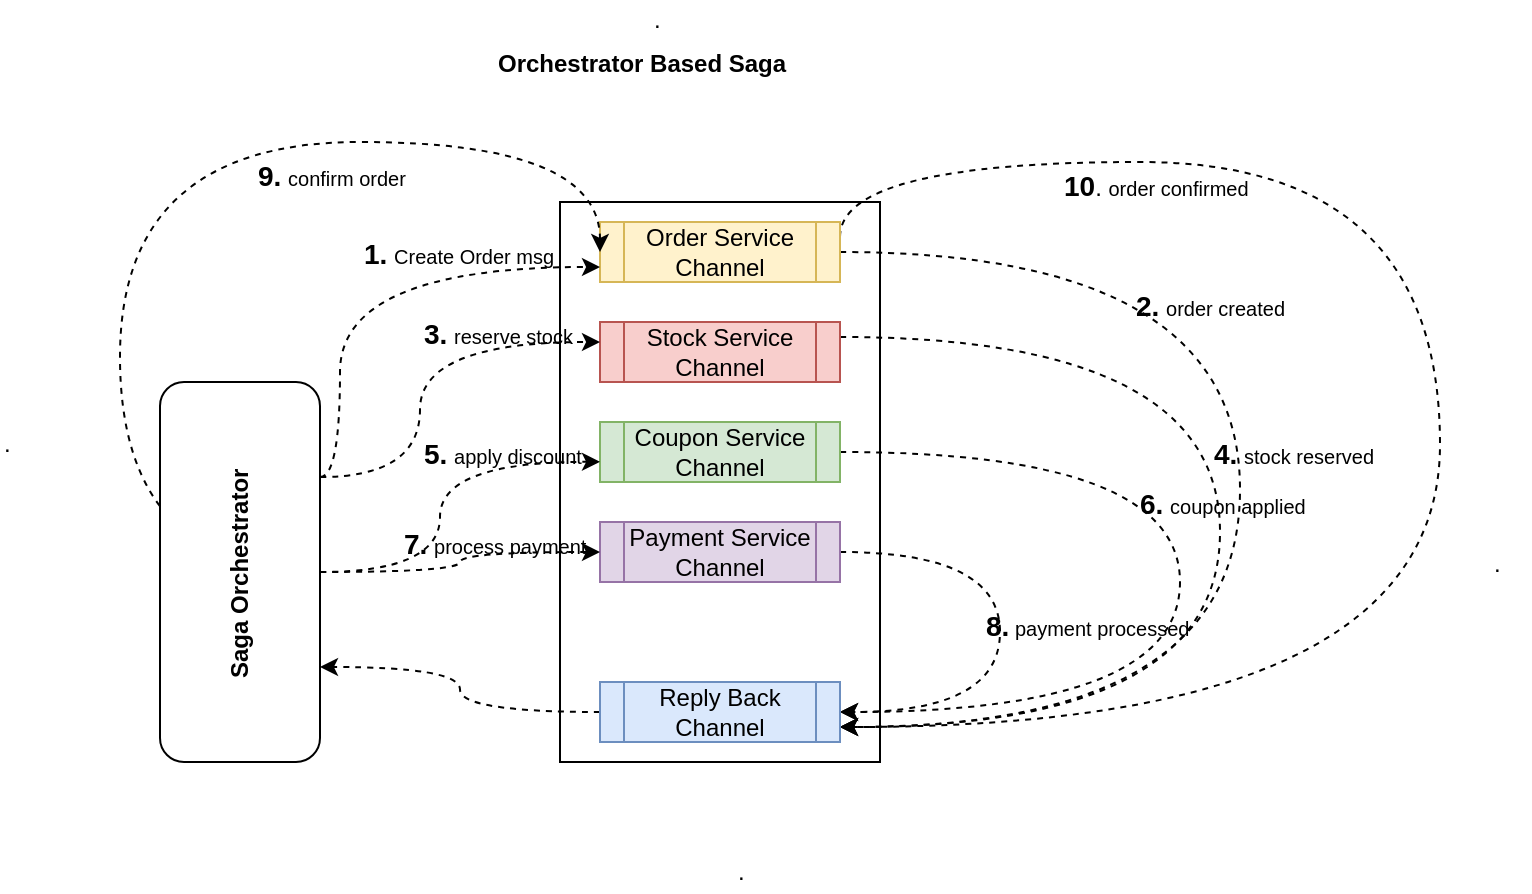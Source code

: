 <mxfile version="10.6.3" type="device"><diagram id="vcbIzP6ZO1S9-wXsmXg4" name="Page-1"><mxGraphModel dx="793" dy="1668" grid="1" gridSize="10" guides="1" tooltips="1" connect="1" arrows="1" fold="1" page="1" pageScale="1" pageWidth="827" pageHeight="1169" math="0" shadow="0"><root><mxCell id="0"/><mxCell id="1" parent="0"/><mxCell id="MpYv5d7udYqJlF4UJZC--1" value="" style="rounded=0;whiteSpace=wrap;html=1;" vertex="1" parent="1"><mxGeometry x="300" y="70" width="160" height="280" as="geometry"/></mxCell><mxCell id="MpYv5d7udYqJlF4UJZC--21" style="edgeStyle=orthogonalEdgeStyle;curved=1;rounded=0;orthogonalLoop=1;jettySize=auto;html=1;exitX=1;exitY=0.25;exitDx=0;exitDy=0;entryX=1;entryY=0.75;entryDx=0;entryDy=0;dashed=1;" edge="1" parent="1" source="MpYv5d7udYqJlF4UJZC--2" target="MpYv5d7udYqJlF4UJZC--6"><mxGeometry relative="1" as="geometry"><Array as="points"><mxPoint x="630" y="138"/><mxPoint x="630" y="333"/></Array></mxGeometry></mxCell><mxCell id="MpYv5d7udYqJlF4UJZC--2" value="Stock Service Channel" style="shape=process;whiteSpace=wrap;html=1;backgroundOutline=1;fillColor=#f8cecc;strokeColor=#b85450;" vertex="1" parent="1"><mxGeometry x="320" y="130" width="120" height="30" as="geometry"/></mxCell><mxCell id="MpYv5d7udYqJlF4UJZC--23" style="edgeStyle=orthogonalEdgeStyle;curved=1;rounded=0;orthogonalLoop=1;jettySize=auto;html=1;exitX=1;exitY=0.5;exitDx=0;exitDy=0;entryX=1;entryY=0.5;entryDx=0;entryDy=0;dashed=1;" edge="1" parent="1" source="MpYv5d7udYqJlF4UJZC--3" target="MpYv5d7udYqJlF4UJZC--6"><mxGeometry relative="1" as="geometry"><Array as="points"><mxPoint x="610" y="195"/><mxPoint x="610" y="325"/></Array></mxGeometry></mxCell><mxCell id="MpYv5d7udYqJlF4UJZC--3" value="Coupon Service Channel" style="shape=process;whiteSpace=wrap;html=1;backgroundOutline=1;fillColor=#d5e8d4;strokeColor=#82b366;" vertex="1" parent="1"><mxGeometry x="320" y="180" width="120" height="30" as="geometry"/></mxCell><mxCell id="MpYv5d7udYqJlF4UJZC--19" style="edgeStyle=orthogonalEdgeStyle;curved=1;rounded=0;orthogonalLoop=1;jettySize=auto;html=1;exitX=1;exitY=0.5;exitDx=0;exitDy=0;entryX=1;entryY=0.75;entryDx=0;entryDy=0;dashed=1;" edge="1" parent="1" source="MpYv5d7udYqJlF4UJZC--4" target="MpYv5d7udYqJlF4UJZC--6"><mxGeometry relative="1" as="geometry"><Array as="points"><mxPoint x="640" y="95"/><mxPoint x="640" y="333"/></Array></mxGeometry></mxCell><mxCell id="MpYv5d7udYqJlF4UJZC--31" style="edgeStyle=orthogonalEdgeStyle;curved=1;rounded=0;orthogonalLoop=1;jettySize=auto;html=1;exitX=1;exitY=0.25;exitDx=0;exitDy=0;entryX=1;entryY=0.75;entryDx=0;entryDy=0;dashed=1;" edge="1" parent="1" source="MpYv5d7udYqJlF4UJZC--4" target="MpYv5d7udYqJlF4UJZC--6"><mxGeometry relative="1" as="geometry"><Array as="points"><mxPoint x="440" y="50"/><mxPoint x="740" y="50"/><mxPoint x="740" y="333"/></Array></mxGeometry></mxCell><mxCell id="MpYv5d7udYqJlF4UJZC--4" value="Order Service Channel" style="shape=process;whiteSpace=wrap;html=1;backgroundOutline=1;fillColor=#fff2cc;strokeColor=#d6b656;" vertex="1" parent="1"><mxGeometry x="320" y="80" width="120" height="30" as="geometry"/></mxCell><mxCell id="MpYv5d7udYqJlF4UJZC--26" style="edgeStyle=orthogonalEdgeStyle;curved=1;rounded=0;orthogonalLoop=1;jettySize=auto;html=1;exitX=1;exitY=0.5;exitDx=0;exitDy=0;entryX=1;entryY=0.5;entryDx=0;entryDy=0;dashed=1;" edge="1" parent="1" source="MpYv5d7udYqJlF4UJZC--5" target="MpYv5d7udYqJlF4UJZC--6"><mxGeometry relative="1" as="geometry"><Array as="points"><mxPoint x="520" y="245"/><mxPoint x="520" y="325"/></Array></mxGeometry></mxCell><mxCell id="MpYv5d7udYqJlF4UJZC--5" value="Payment Service Channel" style="shape=process;whiteSpace=wrap;html=1;backgroundOutline=1;fillColor=#e1d5e7;strokeColor=#9673a6;" vertex="1" parent="1"><mxGeometry x="320" y="230" width="120" height="30" as="geometry"/></mxCell><mxCell id="MpYv5d7udYqJlF4UJZC--28" style="edgeStyle=orthogonalEdgeStyle;curved=1;rounded=0;orthogonalLoop=1;jettySize=auto;html=1;exitX=0;exitY=0.5;exitDx=0;exitDy=0;entryX=1;entryY=0.75;entryDx=0;entryDy=0;dashed=1;" edge="1" parent="1" source="MpYv5d7udYqJlF4UJZC--6" target="MpYv5d7udYqJlF4UJZC--7"><mxGeometry relative="1" as="geometry"/></mxCell><mxCell id="MpYv5d7udYqJlF4UJZC--6" value="Reply Back Channel" style="shape=process;whiteSpace=wrap;html=1;backgroundOutline=1;fillColor=#dae8fc;strokeColor=#6c8ebf;" vertex="1" parent="1"><mxGeometry x="320" y="310" width="120" height="30" as="geometry"/></mxCell><mxCell id="MpYv5d7udYqJlF4UJZC--9" style="edgeStyle=orthogonalEdgeStyle;rounded=0;orthogonalLoop=1;jettySize=auto;html=1;exitX=1;exitY=0.25;exitDx=0;exitDy=0;entryX=0;entryY=0.75;entryDx=0;entryDy=0;curved=1;dashed=1;" edge="1" parent="1" source="MpYv5d7udYqJlF4UJZC--7" target="MpYv5d7udYqJlF4UJZC--4"><mxGeometry relative="1" as="geometry"><Array as="points"><mxPoint x="190" y="208"/><mxPoint x="190" y="103"/></Array></mxGeometry></mxCell><mxCell id="MpYv5d7udYqJlF4UJZC--13" style="edgeStyle=orthogonalEdgeStyle;rounded=0;orthogonalLoop=1;jettySize=auto;html=1;exitX=1;exitY=0.25;exitDx=0;exitDy=0;entryX=0.125;entryY=0.25;entryDx=0;entryDy=0;entryPerimeter=0;curved=1;dashed=1;" edge="1" parent="1" source="MpYv5d7udYqJlF4UJZC--7" target="MpYv5d7udYqJlF4UJZC--1"><mxGeometry relative="1" as="geometry"><Array as="points"><mxPoint x="230" y="208"/><mxPoint x="230" y="140"/></Array></mxGeometry></mxCell><mxCell id="MpYv5d7udYqJlF4UJZC--15" style="edgeStyle=orthogonalEdgeStyle;curved=1;rounded=0;orthogonalLoop=1;jettySize=auto;html=1;exitX=1;exitY=0.5;exitDx=0;exitDy=0;entryX=0.125;entryY=0.464;entryDx=0;entryDy=0;entryPerimeter=0;dashed=1;" edge="1" parent="1" source="MpYv5d7udYqJlF4UJZC--7" target="MpYv5d7udYqJlF4UJZC--1"><mxGeometry relative="1" as="geometry"/></mxCell><mxCell id="MpYv5d7udYqJlF4UJZC--16" style="edgeStyle=orthogonalEdgeStyle;curved=1;rounded=0;orthogonalLoop=1;jettySize=auto;html=1;exitX=1;exitY=0.5;exitDx=0;exitDy=0;entryX=0;entryY=0.5;entryDx=0;entryDy=0;dashed=1;" edge="1" parent="1" source="MpYv5d7udYqJlF4UJZC--7" target="MpYv5d7udYqJlF4UJZC--5"><mxGeometry relative="1" as="geometry"/></mxCell><mxCell id="MpYv5d7udYqJlF4UJZC--29" style="edgeStyle=orthogonalEdgeStyle;curved=1;rounded=0;orthogonalLoop=1;jettySize=auto;html=1;exitX=1;exitY=0.5;exitDx=0;exitDy=0;entryX=0;entryY=0.5;entryDx=0;entryDy=0;dashed=1;" edge="1" parent="1" source="MpYv5d7udYqJlF4UJZC--7" target="MpYv5d7udYqJlF4UJZC--4"><mxGeometry relative="1" as="geometry"><Array as="points"><mxPoint x="80" y="255"/><mxPoint x="80" y="40"/><mxPoint x="320" y="40"/></Array></mxGeometry></mxCell><mxCell id="MpYv5d7udYqJlF4UJZC--7" value="" style="rounded=1;whiteSpace=wrap;html=1;" vertex="1" parent="1"><mxGeometry x="100" y="160" width="80" height="190" as="geometry"/></mxCell><mxCell id="MpYv5d7udYqJlF4UJZC--8" value="&lt;b&gt;Saga Orchestrator&lt;/b&gt;" style="text;html=1;resizable=0;points=[];autosize=1;align=left;verticalAlign=top;spacingTop=-4;rotation=-90;" vertex="1" parent="1"><mxGeometry x="80" y="240" width="120" height="20" as="geometry"/></mxCell><mxCell id="MpYv5d7udYqJlF4UJZC--10" value="&lt;b&gt;&lt;font style=&quot;font-size: 14px&quot;&gt;1.&lt;/font&gt;&lt;/b&gt; &lt;font style=&quot;font-size: 10px&quot;&gt;Create Order msg&lt;/font&gt;" style="text;html=1;resizable=0;points=[];autosize=1;align=left;verticalAlign=top;spacingTop=-4;rotation=0;" vertex="1" parent="1"><mxGeometry x="200" y="85" width="110" height="20" as="geometry"/></mxCell><mxCell id="MpYv5d7udYqJlF4UJZC--14" value="&lt;b&gt;&lt;font style=&quot;font-size: 14px&quot;&gt;3.&lt;/font&gt;&lt;/b&gt; &lt;font style=&quot;font-size: 10px&quot;&gt;reserve stock&lt;/font&gt;" style="text;html=1;resizable=0;points=[];autosize=1;align=left;verticalAlign=top;spacingTop=-4;" vertex="1" parent="1"><mxGeometry x="230" y="125" width="90" height="20" as="geometry"/></mxCell><mxCell id="MpYv5d7udYqJlF4UJZC--17" value="&lt;b&gt;&lt;font style=&quot;font-size: 14px&quot;&gt;5.&lt;/font&gt;&lt;/b&gt; &lt;font style=&quot;font-size: 10px&quot;&gt;apply discount&lt;/font&gt;" style="text;html=1;resizable=0;points=[];autosize=1;align=left;verticalAlign=top;spacingTop=-4;" vertex="1" parent="1"><mxGeometry x="230" y="185" width="90" height="20" as="geometry"/></mxCell><mxCell id="MpYv5d7udYqJlF4UJZC--18" value="&lt;b&gt;&lt;font style=&quot;font-size: 14px&quot;&gt;7.&lt;/font&gt;&lt;/b&gt; &lt;font style=&quot;font-size: 10px&quot;&gt;process payment&lt;/font&gt;" style="text;html=1;resizable=0;points=[];autosize=1;align=left;verticalAlign=top;spacingTop=-4;" vertex="1" parent="1"><mxGeometry x="220" y="230" width="110" height="20" as="geometry"/></mxCell><mxCell id="MpYv5d7udYqJlF4UJZC--20" value="&lt;b&gt;&lt;font style=&quot;font-size: 14px&quot;&gt;2.&lt;/font&gt;&lt;/b&gt; &lt;font style=&quot;font-size: 10px&quot;&gt;order created&lt;/font&gt;" style="text;html=1;resizable=0;points=[];autosize=1;align=left;verticalAlign=top;spacingTop=-4;" vertex="1" parent="1"><mxGeometry x="586" y="111" width="90" height="20" as="geometry"/></mxCell><mxCell id="MpYv5d7udYqJlF4UJZC--22" value="&lt;b&gt;&lt;font style=&quot;font-size: 14px&quot;&gt;4.&lt;/font&gt;&lt;/b&gt; &lt;font style=&quot;font-size: 10px&quot;&gt;stock reserved&lt;/font&gt;" style="text;html=1;resizable=0;points=[];autosize=1;align=left;verticalAlign=top;spacingTop=-4;" vertex="1" parent="1"><mxGeometry x="625" y="185" width="100" height="20" as="geometry"/></mxCell><mxCell id="MpYv5d7udYqJlF4UJZC--24" value="&lt;b&gt;&lt;font style=&quot;font-size: 14px&quot;&gt;6.&lt;/font&gt;&lt;/b&gt; &lt;font style=&quot;font-size: 10px&quot;&gt;coupon applied&lt;/font&gt;" style="text;html=1;resizable=0;points=[];autosize=1;align=left;verticalAlign=top;spacingTop=-4;" vertex="1" parent="1"><mxGeometry x="588" y="210" width="100" height="20" as="geometry"/></mxCell><mxCell id="MpYv5d7udYqJlF4UJZC--27" value="&lt;b&gt;&lt;font style=&quot;font-size: 14px&quot;&gt;8.&lt;/font&gt;&lt;/b&gt;&lt;font style=&quot;font-size: 10px&quot;&gt; payment processed&lt;/font&gt;" style="text;html=1;resizable=0;points=[];autosize=1;align=left;verticalAlign=top;spacingTop=-4;" vertex="1" parent="1"><mxGeometry x="511" y="271" width="120" height="20" as="geometry"/></mxCell><mxCell id="MpYv5d7udYqJlF4UJZC--30" value="&lt;b&gt;&lt;font style=&quot;font-size: 14px&quot;&gt;9.&lt;/font&gt;&lt;/b&gt; &lt;font style=&quot;font-size: 10px&quot;&gt;confirm order&lt;/font&gt;" style="text;html=1;resizable=0;points=[];autosize=1;align=left;verticalAlign=top;spacingTop=-4;" vertex="1" parent="1"><mxGeometry x="147" y="46" width="90" height="20" as="geometry"/></mxCell><mxCell id="MpYv5d7udYqJlF4UJZC--32" value="&lt;b&gt;&lt;font style=&quot;font-size: 14px&quot;&gt;10&lt;/font&gt;&lt;/b&gt;. &lt;font style=&quot;font-size: 10px&quot;&gt;order confirmed&lt;/font&gt;" style="text;html=1;resizable=0;points=[];autosize=1;align=left;verticalAlign=top;spacingTop=-4;" vertex="1" parent="1"><mxGeometry x="550" y="51" width="110" height="20" as="geometry"/></mxCell><mxCell id="MpYv5d7udYqJlF4UJZC--33" value="&lt;b&gt;Orchestrator Based Saga&lt;/b&gt;" style="text;html=1;resizable=0;points=[];autosize=1;align=left;verticalAlign=top;spacingTop=-4;" vertex="1" parent="1"><mxGeometry x="267" y="-9" width="160" height="20" as="geometry"/></mxCell><mxCell id="MpYv5d7udYqJlF4UJZC--34" value="." style="text;html=1;resizable=0;points=[];autosize=1;align=left;verticalAlign=top;spacingTop=-4;" vertex="1" parent="1"><mxGeometry x="345" y="-31" width="20" height="20" as="geometry"/></mxCell><mxCell id="MpYv5d7udYqJlF4UJZC--35" value="." style="text;html=1;resizable=0;points=[];autosize=1;align=left;verticalAlign=top;spacingTop=-4;" vertex="1" parent="1"><mxGeometry x="20" y="181" width="20" height="20" as="geometry"/></mxCell><mxCell id="MpYv5d7udYqJlF4UJZC--36" value="." style="text;html=1;resizable=0;points=[];autosize=1;align=left;verticalAlign=top;spacingTop=-4;" vertex="1" parent="1"><mxGeometry x="765" y="241" width="20" height="20" as="geometry"/></mxCell><mxCell id="MpYv5d7udYqJlF4UJZC--37" value="." style="text;html=1;resizable=0;points=[];autosize=1;align=left;verticalAlign=top;spacingTop=-4;" vertex="1" parent="1"><mxGeometry x="387" y="395" width="20" height="20" as="geometry"/></mxCell></root></mxGraphModel></diagram></mxfile>